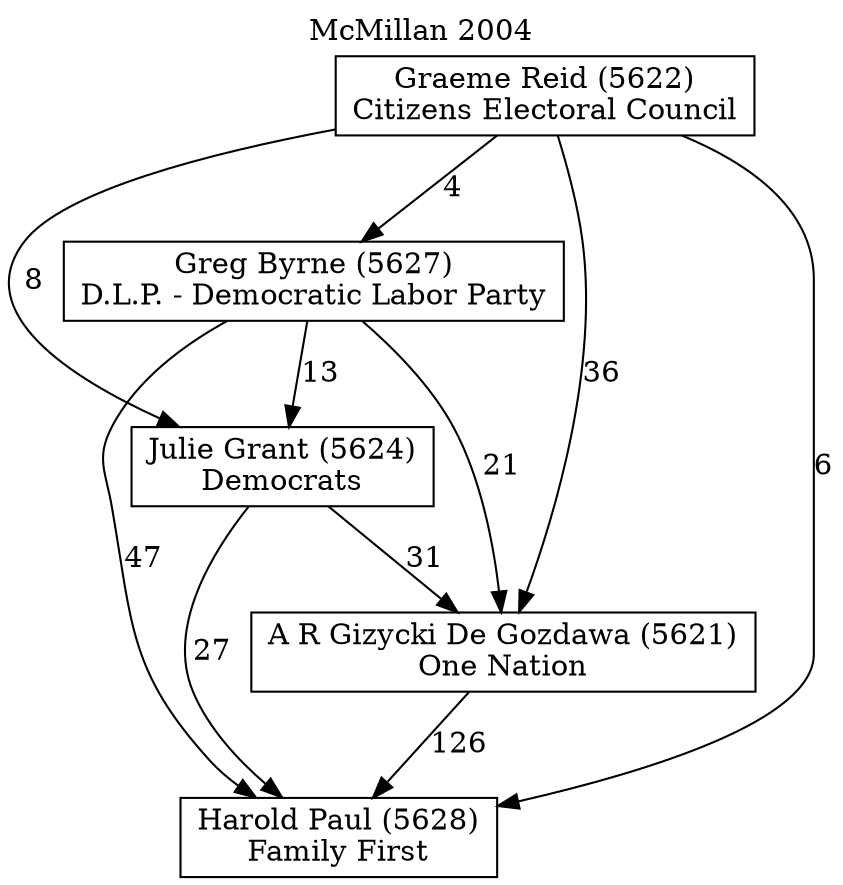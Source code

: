 // House preference flow
digraph "Harold Paul (5628)_McMillan_2004" {
	graph [label="McMillan 2004" labelloc=t mclimit=10]
	node [shape=box]
	"Harold Paul (5628)" [label="Harold Paul (5628)
Family First"]
	"A R Gizycki De Gozdawa (5621)" [label="A R Gizycki De Gozdawa (5621)
One Nation"]
	"Julie Grant (5624)" [label="Julie Grant (5624)
Democrats"]
	"Greg Byrne (5627)" [label="Greg Byrne (5627)
D.L.P. - Democratic Labor Party"]
	"Graeme Reid (5622)" [label="Graeme Reid (5622)
Citizens Electoral Council"]
	"A R Gizycki De Gozdawa (5621)" -> "Harold Paul (5628)" [label=126]
	"Julie Grant (5624)" -> "A R Gizycki De Gozdawa (5621)" [label=31]
	"Greg Byrne (5627)" -> "Julie Grant (5624)" [label=13]
	"Graeme Reid (5622)" -> "Greg Byrne (5627)" [label=4]
	"Julie Grant (5624)" -> "Harold Paul (5628)" [label=27]
	"Greg Byrne (5627)" -> "Harold Paul (5628)" [label=47]
	"Graeme Reid (5622)" -> "Harold Paul (5628)" [label=6]
	"Graeme Reid (5622)" -> "Julie Grant (5624)" [label=8]
	"Greg Byrne (5627)" -> "A R Gizycki De Gozdawa (5621)" [label=21]
	"Graeme Reid (5622)" -> "A R Gizycki De Gozdawa (5621)" [label=36]
}
